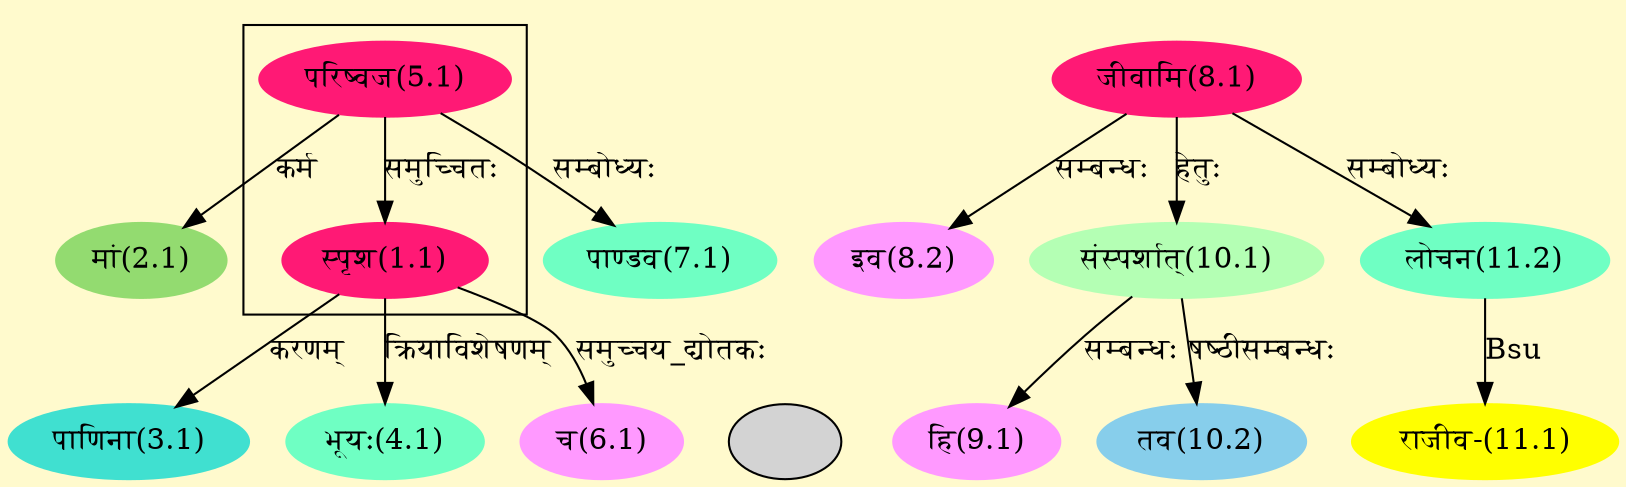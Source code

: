digraph G{
rankdir=BT;
 compound=true;
 bgcolor="lemonchiffon1";

subgraph cluster_1{
Node1_1 [style=filled, color="#FF1975" label = "स्पृश(1.1)"]
Node5_1 [style=filled, color="#FF1975" label = "परिष्वज(5.1)"]

}
Node2_1 [style=filled, color="#93DB70" label = "मां(2.1)"]
Node5_1 [style=filled, color="#FF1975" label = "परिष्वज(5.1)"]
Node3_1 [style=filled, color="#40E0D0" label = "पाणिना(3.1)"]
Node1_1 [style=filled, color="#FF1975" label = "स्पृश(1.1)"]
Node4_1 [style=filled, color="#6FFFC3" label = "भूयः(4.1)"]
Node0 [style=filled, color="" label = ""]
Node6_1 [style=filled, color="#FF99FF" label = "च(6.1)"]
Node7_1 [style=filled, color="#6FFFC3" label = "पाण्डव(7.1)"]
Node8_1 [style=filled, color="#FF1975" label = "जीवामि(8.1)"]
Node8_2 [style=filled, color="#FF99FF" label = "इव(8.2)"]
Node9_1 [style=filled, color="#FF99FF" label = "हि(9.1)"]
Node10_1 [style=filled, color="#B4FFB4" label = "संस्पर्शात्(10.1)"]
Node10_2 [style=filled, color="#87CEEB" label = "तव(10.2)"]
Node11_1 [style=filled, color="#FFFF00" label = "राजीव-(11.1)"]
Node11_2 [style=filled, color="#6FFFC3" label = "लोचन(11.2)"]
/* Start of Relations section */

Node1_1 -> Node5_1 [  label="समुच्चितः"  dir="back" ]
Node2_1 -> Node5_1 [  label="कर्म"  dir="back" ]
Node3_1 -> Node1_1 [  label="करणम्"  dir="back" ]
Node4_1 -> Node1_1 [  label="क्रियाविशेषणम्"  dir="back" ]
Node6_1 -> Node1_1 [  label="समुच्चय_द्योतकः"  dir="back" ]
Node7_1 -> Node5_1 [  label="सम्बोध्यः"  dir="back" ]
Node8_2 -> Node8_1 [  label="सम्बन्धः"  dir="back" ]
Node9_1 -> Node10_1 [  label="सम्बन्धः"  dir="back" ]
Node10_1 -> Node8_1 [  label="हेतुः"  dir="back" ]
Node10_2 -> Node10_1 [  label="षष्ठीसम्बन्धः"  dir="back" ]
Node11_1 -> Node11_2 [  label="Bsu"  dir="back" ]
Node11_2 -> Node8_1 [  label="सम्बोध्यः"  dir="back" ]
}
